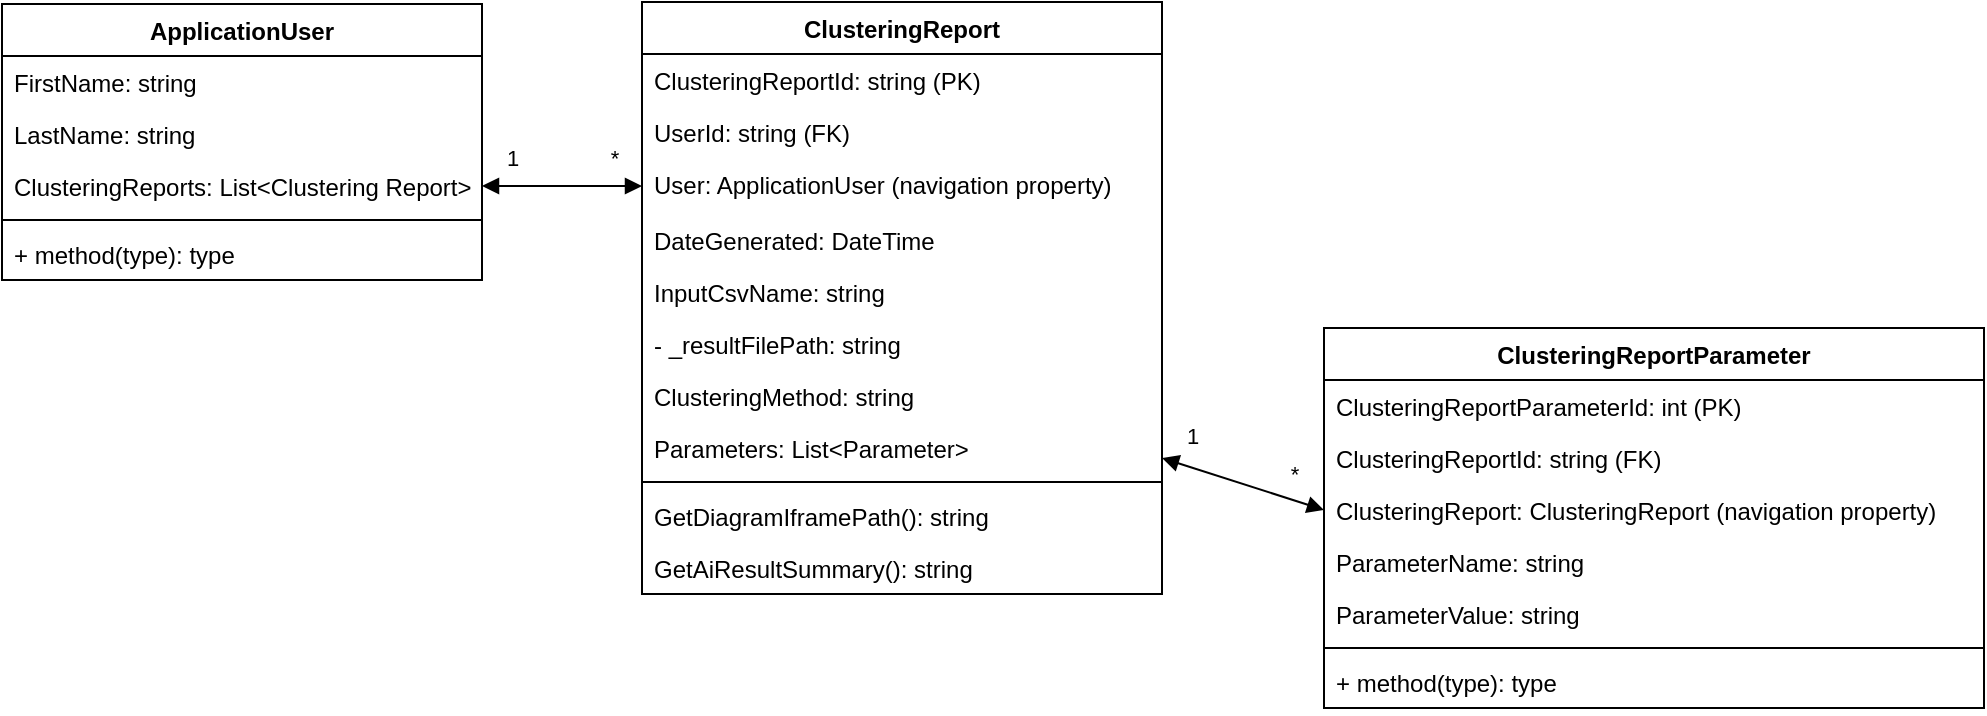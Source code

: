 <mxfile version="26.1.3">
  <diagram id="C5RBs43oDa-KdzZeNtuy" name="Page-1">
    <mxGraphModel dx="1434" dy="738" grid="1" gridSize="10" guides="1" tooltips="1" connect="1" arrows="1" fold="1" page="1" pageScale="1" pageWidth="827" pageHeight="1169" math="0" shadow="0">
      <root>
        <mxCell id="WIyWlLk6GJQsqaUBKTNV-0" />
        <mxCell id="WIyWlLk6GJQsqaUBKTNV-1" parent="WIyWlLk6GJQsqaUBKTNV-0" />
        <mxCell id="dsEDK1jfOFi2LN3uVr38-22" value="ApplicationUser" style="swimlane;fontStyle=1;align=center;verticalAlign=top;childLayout=stackLayout;horizontal=1;startSize=26;horizontalStack=0;resizeParent=1;resizeParentMax=0;resizeLast=0;collapsible=1;marginBottom=0;whiteSpace=wrap;html=1;" vertex="1" parent="WIyWlLk6GJQsqaUBKTNV-1">
          <mxGeometry x="70" y="55" width="240" height="138" as="geometry" />
        </mxCell>
        <mxCell id="dsEDK1jfOFi2LN3uVr38-23" value="FirstName: string" style="text;strokeColor=none;fillColor=none;align=left;verticalAlign=top;spacingLeft=4;spacingRight=4;overflow=hidden;rotatable=0;points=[[0,0.5],[1,0.5]];portConstraint=eastwest;whiteSpace=wrap;html=1;" vertex="1" parent="dsEDK1jfOFi2LN3uVr38-22">
          <mxGeometry y="26" width="240" height="26" as="geometry" />
        </mxCell>
        <mxCell id="dsEDK1jfOFi2LN3uVr38-26" value="LastName: string" style="text;strokeColor=none;fillColor=none;align=left;verticalAlign=top;spacingLeft=4;spacingRight=4;overflow=hidden;rotatable=0;points=[[0,0.5],[1,0.5]];portConstraint=eastwest;whiteSpace=wrap;html=1;" vertex="1" parent="dsEDK1jfOFi2LN3uVr38-22">
          <mxGeometry y="52" width="240" height="26" as="geometry" />
        </mxCell>
        <mxCell id="dsEDK1jfOFi2LN3uVr38-38" value="ClusteringReports: List&amp;lt;Clustering Report&amp;gt;" style="text;strokeColor=none;fillColor=none;align=left;verticalAlign=top;spacingLeft=4;spacingRight=4;overflow=hidden;rotatable=0;points=[[0,0.5],[1,0.5]];portConstraint=eastwest;whiteSpace=wrap;html=1;" vertex="1" parent="dsEDK1jfOFi2LN3uVr38-22">
          <mxGeometry y="78" width="240" height="26" as="geometry" />
        </mxCell>
        <mxCell id="dsEDK1jfOFi2LN3uVr38-24" value="" style="line;strokeWidth=1;fillColor=none;align=left;verticalAlign=middle;spacingTop=-1;spacingLeft=3;spacingRight=3;rotatable=0;labelPosition=right;points=[];portConstraint=eastwest;strokeColor=inherit;" vertex="1" parent="dsEDK1jfOFi2LN3uVr38-22">
          <mxGeometry y="104" width="240" height="8" as="geometry" />
        </mxCell>
        <mxCell id="dsEDK1jfOFi2LN3uVr38-25" value="+ method(type): type" style="text;strokeColor=none;fillColor=none;align=left;verticalAlign=top;spacingLeft=4;spacingRight=4;overflow=hidden;rotatable=0;points=[[0,0.5],[1,0.5]];portConstraint=eastwest;whiteSpace=wrap;html=1;" vertex="1" parent="dsEDK1jfOFi2LN3uVr38-22">
          <mxGeometry y="112" width="240" height="26" as="geometry" />
        </mxCell>
        <mxCell id="dsEDK1jfOFi2LN3uVr38-27" value="ClusteringReport" style="swimlane;fontStyle=1;align=center;verticalAlign=top;childLayout=stackLayout;horizontal=1;startSize=26;horizontalStack=0;resizeParent=1;resizeParentMax=0;resizeLast=0;collapsible=1;marginBottom=0;whiteSpace=wrap;html=1;" vertex="1" parent="WIyWlLk6GJQsqaUBKTNV-1">
          <mxGeometry x="390" y="54" width="260" height="296" as="geometry" />
        </mxCell>
        <mxCell id="dsEDK1jfOFi2LN3uVr38-43" value="ClusteringReportId: string (PK)" style="text;strokeColor=none;fillColor=none;align=left;verticalAlign=top;spacingLeft=4;spacingRight=4;overflow=hidden;rotatable=0;points=[[0,0.5],[1,0.5]];portConstraint=eastwest;whiteSpace=wrap;html=1;" vertex="1" parent="dsEDK1jfOFi2LN3uVr38-27">
          <mxGeometry y="26" width="260" height="26" as="geometry" />
        </mxCell>
        <mxCell id="dsEDK1jfOFi2LN3uVr38-32" value="UserId: string (FK)" style="text;strokeColor=none;fillColor=none;align=left;verticalAlign=top;spacingLeft=4;spacingRight=4;overflow=hidden;rotatable=0;points=[[0,0.5],[1,0.5]];portConstraint=eastwest;whiteSpace=wrap;html=1;" vertex="1" parent="dsEDK1jfOFi2LN3uVr38-27">
          <mxGeometry y="52" width="260" height="26" as="geometry" />
        </mxCell>
        <mxCell id="dsEDK1jfOFi2LN3uVr38-35" value="User: ApplicationUser (navigation property)" style="text;strokeColor=none;fillColor=none;align=left;verticalAlign=top;spacingLeft=4;spacingRight=4;overflow=hidden;rotatable=0;points=[[0,0.5],[1,0.5]];portConstraint=eastwest;whiteSpace=wrap;html=1;" vertex="1" parent="dsEDK1jfOFi2LN3uVr38-27">
          <mxGeometry y="78" width="260" height="28" as="geometry" />
        </mxCell>
        <mxCell id="dsEDK1jfOFi2LN3uVr38-29" value="DateGenerated: DateTime" style="text;strokeColor=none;fillColor=none;align=left;verticalAlign=top;spacingLeft=4;spacingRight=4;overflow=hidden;rotatable=0;points=[[0,0.5],[1,0.5]];portConstraint=eastwest;whiteSpace=wrap;html=1;" vertex="1" parent="dsEDK1jfOFi2LN3uVr38-27">
          <mxGeometry y="106" width="260" height="26" as="geometry" />
        </mxCell>
        <mxCell id="dsEDK1jfOFi2LN3uVr38-28" value="InputCsvName: string" style="text;strokeColor=none;fillColor=none;align=left;verticalAlign=top;spacingLeft=4;spacingRight=4;overflow=hidden;rotatable=0;points=[[0,0.5],[1,0.5]];portConstraint=eastwest;whiteSpace=wrap;html=1;" vertex="1" parent="dsEDK1jfOFi2LN3uVr38-27">
          <mxGeometry y="132" width="260" height="26" as="geometry" />
        </mxCell>
        <mxCell id="dsEDK1jfOFi2LN3uVr38-42" value="- _resultFilePath: string" style="text;strokeColor=none;fillColor=none;align=left;verticalAlign=top;spacingLeft=4;spacingRight=4;overflow=hidden;rotatable=0;points=[[0,0.5],[1,0.5]];portConstraint=eastwest;whiteSpace=wrap;html=1;" vertex="1" parent="dsEDK1jfOFi2LN3uVr38-27">
          <mxGeometry y="158" width="260" height="26" as="geometry" />
        </mxCell>
        <mxCell id="dsEDK1jfOFi2LN3uVr38-51" value="ClusteringMethod: string&lt;div&gt;&lt;br&gt;&lt;/div&gt;" style="text;strokeColor=none;fillColor=none;align=left;verticalAlign=top;spacingLeft=4;spacingRight=4;overflow=hidden;rotatable=0;points=[[0,0.5],[1,0.5]];portConstraint=eastwest;whiteSpace=wrap;html=1;" vertex="1" parent="dsEDK1jfOFi2LN3uVr38-27">
          <mxGeometry y="184" width="260" height="26" as="geometry" />
        </mxCell>
        <mxCell id="dsEDK1jfOFi2LN3uVr38-52" value="Parameters: List&amp;lt;Parameter&amp;gt;&lt;div&gt;&lt;br&gt;&lt;/div&gt;" style="text;strokeColor=none;fillColor=none;align=left;verticalAlign=top;spacingLeft=4;spacingRight=4;overflow=hidden;rotatable=0;points=[[0,0.5],[1,0.5]];portConstraint=eastwest;whiteSpace=wrap;html=1;" vertex="1" parent="dsEDK1jfOFi2LN3uVr38-27">
          <mxGeometry y="210" width="260" height="26" as="geometry" />
        </mxCell>
        <mxCell id="dsEDK1jfOFi2LN3uVr38-30" value="" style="line;strokeWidth=1;fillColor=none;align=left;verticalAlign=middle;spacingTop=-1;spacingLeft=3;spacingRight=3;rotatable=0;labelPosition=right;points=[];portConstraint=eastwest;strokeColor=inherit;" vertex="1" parent="dsEDK1jfOFi2LN3uVr38-27">
          <mxGeometry y="236" width="260" height="8" as="geometry" />
        </mxCell>
        <mxCell id="dsEDK1jfOFi2LN3uVr38-44" value="GetDiagramIframePath&lt;span style=&quot;background-color: transparent; color: light-dark(rgb(0, 0, 0), rgb(255, 255, 255));&quot;&gt;(): string&lt;/span&gt;" style="text;strokeColor=none;fillColor=none;align=left;verticalAlign=top;spacingLeft=4;spacingRight=4;overflow=hidden;rotatable=0;points=[[0,0.5],[1,0.5]];portConstraint=eastwest;whiteSpace=wrap;html=1;" vertex="1" parent="dsEDK1jfOFi2LN3uVr38-27">
          <mxGeometry y="244" width="260" height="26" as="geometry" />
        </mxCell>
        <mxCell id="dsEDK1jfOFi2LN3uVr38-31" value="GetAiResultSummary(): string" style="text;strokeColor=none;fillColor=none;align=left;verticalAlign=top;spacingLeft=4;spacingRight=4;overflow=hidden;rotatable=0;points=[[0,0.5],[1,0.5]];portConstraint=eastwest;whiteSpace=wrap;html=1;" vertex="1" parent="dsEDK1jfOFi2LN3uVr38-27">
          <mxGeometry y="270" width="260" height="26" as="geometry" />
        </mxCell>
        <mxCell id="dsEDK1jfOFi2LN3uVr38-37" value="" style="endArrow=block;startArrow=block;endFill=1;startFill=1;html=1;rounded=0;exitX=1;exitY=0.5;exitDx=0;exitDy=0;entryX=0;entryY=0.5;entryDx=0;entryDy=0;" edge="1" parent="WIyWlLk6GJQsqaUBKTNV-1" source="dsEDK1jfOFi2LN3uVr38-38" target="dsEDK1jfOFi2LN3uVr38-35">
          <mxGeometry width="160" relative="1" as="geometry">
            <mxPoint x="270" y="145.5" as="sourcePoint" />
            <mxPoint x="430" y="145.5" as="targetPoint" />
          </mxGeometry>
        </mxCell>
        <mxCell id="dsEDK1jfOFi2LN3uVr38-48" value="*" style="edgeLabel;html=1;align=center;verticalAlign=middle;resizable=0;points=[];" vertex="1" connectable="0" parent="dsEDK1jfOFi2LN3uVr38-37">
          <mxGeometry x="0.667" y="-2" relative="1" as="geometry">
            <mxPoint x="-1" y="-16" as="offset" />
          </mxGeometry>
        </mxCell>
        <mxCell id="dsEDK1jfOFi2LN3uVr38-49" value="1" style="edgeLabel;html=1;align=center;verticalAlign=middle;resizable=0;points=[];" vertex="1" connectable="0" parent="dsEDK1jfOFi2LN3uVr38-37">
          <mxGeometry x="-0.8" relative="1" as="geometry">
            <mxPoint x="7" y="-14" as="offset" />
          </mxGeometry>
        </mxCell>
        <mxCell id="dsEDK1jfOFi2LN3uVr38-53" value="ClusteringReportParameter" style="swimlane;fontStyle=1;align=center;verticalAlign=top;childLayout=stackLayout;horizontal=1;startSize=26;horizontalStack=0;resizeParent=1;resizeParentMax=0;resizeLast=0;collapsible=1;marginBottom=0;whiteSpace=wrap;html=1;" vertex="1" parent="WIyWlLk6GJQsqaUBKTNV-1">
          <mxGeometry x="731" y="217" width="330" height="190" as="geometry" />
        </mxCell>
        <mxCell id="dsEDK1jfOFi2LN3uVr38-69" value="ClusteringReportParameterId: int (PK)" style="text;strokeColor=none;fillColor=none;align=left;verticalAlign=top;spacingLeft=4;spacingRight=4;overflow=hidden;rotatable=0;points=[[0,0.5],[1,0.5]];portConstraint=eastwest;whiteSpace=wrap;html=1;" vertex="1" parent="dsEDK1jfOFi2LN3uVr38-53">
          <mxGeometry y="26" width="330" height="26" as="geometry" />
        </mxCell>
        <mxCell id="dsEDK1jfOFi2LN3uVr38-54" value="ClusteringReportId: string (FK)" style="text;strokeColor=none;fillColor=none;align=left;verticalAlign=top;spacingLeft=4;spacingRight=4;overflow=hidden;rotatable=0;points=[[0,0.5],[1,0.5]];portConstraint=eastwest;whiteSpace=wrap;html=1;" vertex="1" parent="dsEDK1jfOFi2LN3uVr38-53">
          <mxGeometry y="52" width="330" height="26" as="geometry" />
        </mxCell>
        <mxCell id="dsEDK1jfOFi2LN3uVr38-59" value="ClusteringReport: ClusteringReport (navigation property)" style="text;strokeColor=none;fillColor=none;align=left;verticalAlign=top;spacingLeft=4;spacingRight=4;overflow=hidden;rotatable=0;points=[[0,0.5],[1,0.5]];portConstraint=eastwest;whiteSpace=wrap;html=1;" vertex="1" parent="dsEDK1jfOFi2LN3uVr38-53">
          <mxGeometry y="78" width="330" height="26" as="geometry" />
        </mxCell>
        <mxCell id="dsEDK1jfOFi2LN3uVr38-65" value="ParameterName: string" style="text;strokeColor=none;fillColor=none;align=left;verticalAlign=top;spacingLeft=4;spacingRight=4;overflow=hidden;rotatable=0;points=[[0,0.5],[1,0.5]];portConstraint=eastwest;whiteSpace=wrap;html=1;" vertex="1" parent="dsEDK1jfOFi2LN3uVr38-53">
          <mxGeometry y="104" width="330" height="26" as="geometry" />
        </mxCell>
        <mxCell id="dsEDK1jfOFi2LN3uVr38-60" value="ParameterValue: string&lt;div&gt;&lt;br&gt;&lt;/div&gt;" style="text;strokeColor=none;fillColor=none;align=left;verticalAlign=top;spacingLeft=4;spacingRight=4;overflow=hidden;rotatable=0;points=[[0,0.5],[1,0.5]];portConstraint=eastwest;whiteSpace=wrap;html=1;" vertex="1" parent="dsEDK1jfOFi2LN3uVr38-53">
          <mxGeometry y="130" width="330" height="26" as="geometry" />
        </mxCell>
        <mxCell id="dsEDK1jfOFi2LN3uVr38-62" value="" style="line;strokeWidth=1;fillColor=none;align=left;verticalAlign=middle;spacingTop=-1;spacingLeft=3;spacingRight=3;rotatable=0;labelPosition=right;points=[];portConstraint=eastwest;strokeColor=inherit;" vertex="1" parent="dsEDK1jfOFi2LN3uVr38-53">
          <mxGeometry y="156" width="330" height="8" as="geometry" />
        </mxCell>
        <mxCell id="dsEDK1jfOFi2LN3uVr38-63" value="+ method(type): type" style="text;strokeColor=none;fillColor=none;align=left;verticalAlign=top;spacingLeft=4;spacingRight=4;overflow=hidden;rotatable=0;points=[[0,0.5],[1,0.5]];portConstraint=eastwest;whiteSpace=wrap;html=1;" vertex="1" parent="dsEDK1jfOFi2LN3uVr38-53">
          <mxGeometry y="164" width="330" height="26" as="geometry" />
        </mxCell>
        <mxCell id="dsEDK1jfOFi2LN3uVr38-66" value="" style="endArrow=block;startArrow=block;endFill=1;startFill=1;html=1;rounded=0;entryX=0;entryY=0.5;entryDx=0;entryDy=0;" edge="1" parent="WIyWlLk6GJQsqaUBKTNV-1" target="dsEDK1jfOFi2LN3uVr38-59">
          <mxGeometry width="160" relative="1" as="geometry">
            <mxPoint x="650" y="282" as="sourcePoint" />
            <mxPoint x="730" y="281.5" as="targetPoint" />
          </mxGeometry>
        </mxCell>
        <mxCell id="dsEDK1jfOFi2LN3uVr38-67" value="*" style="edgeLabel;html=1;align=center;verticalAlign=middle;resizable=0;points=[];" vertex="1" connectable="0" parent="dsEDK1jfOFi2LN3uVr38-66">
          <mxGeometry x="0.667" y="-2" relative="1" as="geometry">
            <mxPoint x="-1" y="-16" as="offset" />
          </mxGeometry>
        </mxCell>
        <mxCell id="dsEDK1jfOFi2LN3uVr38-68" value="1" style="edgeLabel;html=1;align=center;verticalAlign=middle;resizable=0;points=[];" vertex="1" connectable="0" parent="dsEDK1jfOFi2LN3uVr38-66">
          <mxGeometry x="-0.8" relative="1" as="geometry">
            <mxPoint x="7" y="-14" as="offset" />
          </mxGeometry>
        </mxCell>
      </root>
    </mxGraphModel>
  </diagram>
</mxfile>
